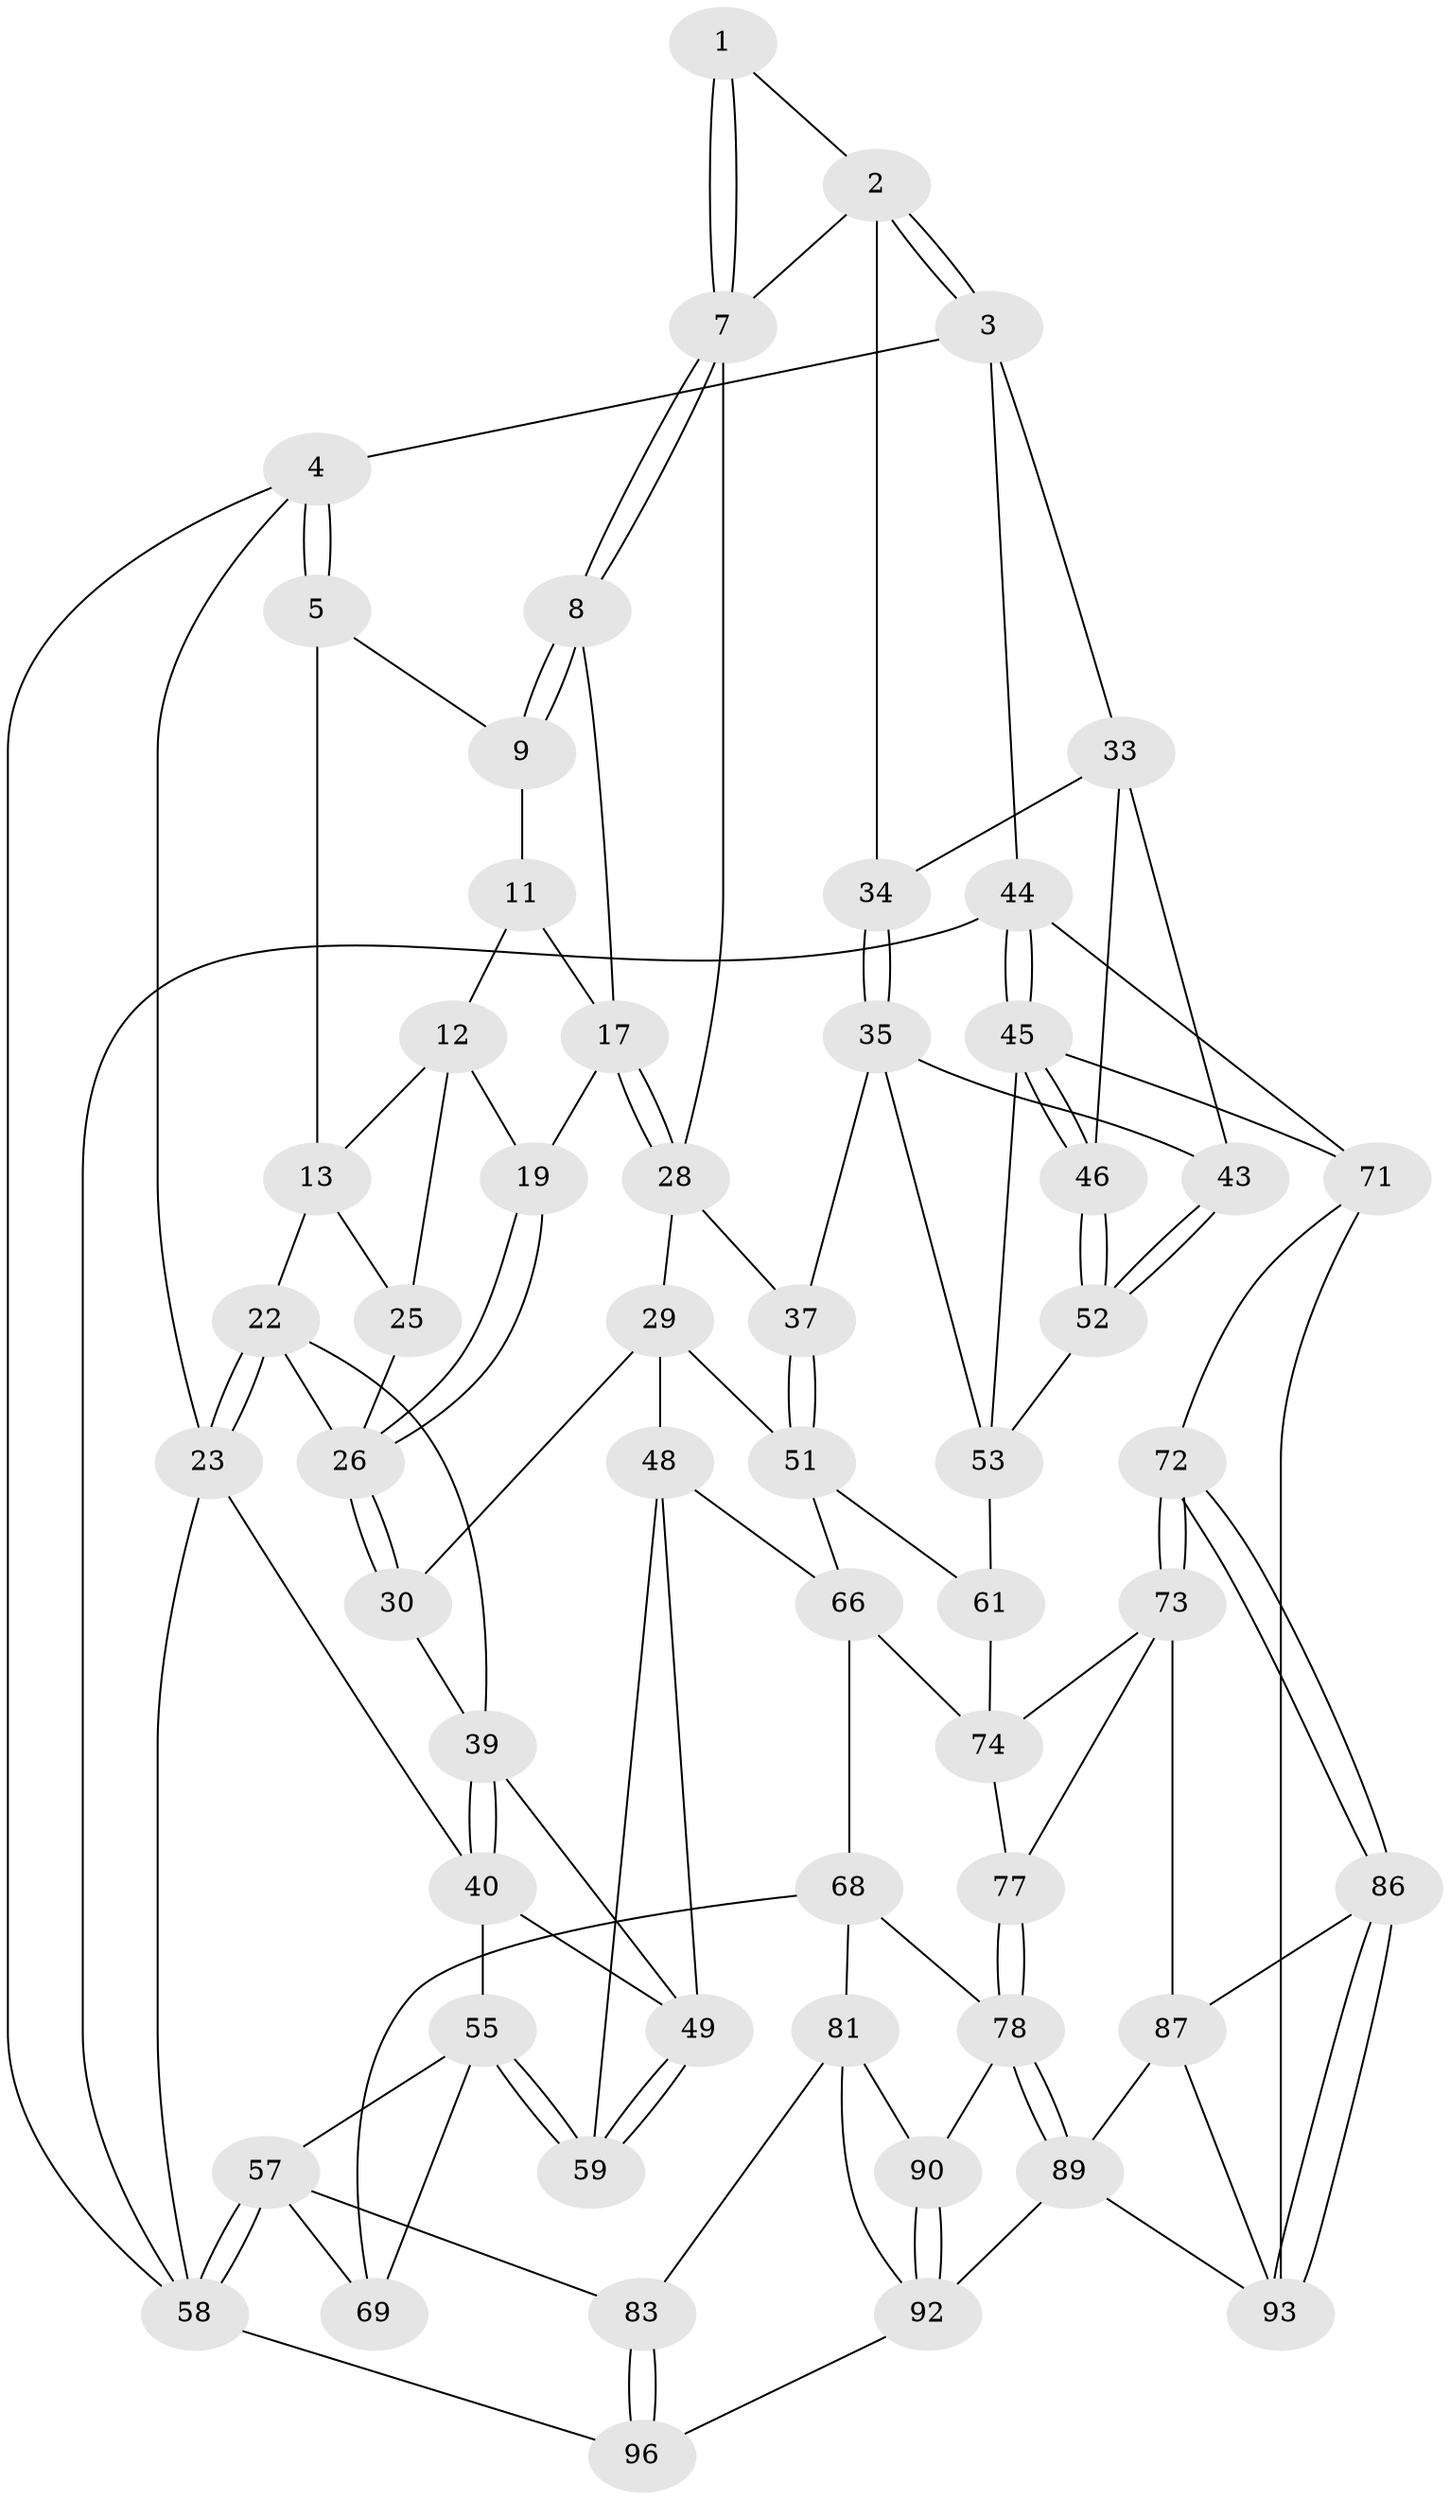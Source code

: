 // original degree distribution, {3: 0.020833333333333332, 4: 0.22916666666666666, 5: 0.5416666666666666, 6: 0.20833333333333334}
// Generated by graph-tools (version 1.1) at 2025/42/03/06/25 10:42:31]
// undirected, 58 vertices, 131 edges
graph export_dot {
graph [start="1"]
  node [color=gray90,style=filled];
  1 [pos="+0.5589593177200858+0"];
  2 [pos="+0.8537374398182128+0",super="+14"];
  3 [pos="+1+0",super="+32"];
  4 [pos="+0+0"];
  5 [pos="+0.11418690136364003+0",super="+6"];
  7 [pos="+0.5411310551193826+0.1437107477447255",super="+15"];
  8 [pos="+0.5119146713369163+0.13746003318357314",super="+16"];
  9 [pos="+0.4638564652493686+0",super="+10"];
  11 [pos="+0.4317448907242142+0.059852091151592186"];
  12 [pos="+0.1420204983244842+0",super="+20"];
  13 [pos="+0.119450818004839+0",super="+21"];
  17 [pos="+0.3921317227763832+0.16873446169685716",super="+18"];
  19 [pos="+0.2292922267274013+0.022306400313084673"];
  22 [pos="+0.03874327801001842+0.23072660102307027",super="+38"];
  23 [pos="+0+0.29920935954458067",super="+24"];
  25 [pos="+0.15525857687281733+0.21857528623625888"];
  26 [pos="+0.2394337856686925+0.2439696480263353",super="+27"];
  28 [pos="+0.3572828492317517+0.2582282717460519",super="+31"];
  29 [pos="+0.3162207215486713+0.2836190618829482",super="+47"];
  30 [pos="+0.29920125454725377+0.2820653257369009"];
  33 [pos="+0.8659690502694026+0.21657155486832422",super="+42"];
  34 [pos="+0.6701193200607847+0.1409398640830713"];
  35 [pos="+0.6868770694770724+0.3253493005588277",super="+36"];
  37 [pos="+0.5417402317923629+0.3681575599485536"];
  39 [pos="+0.11625575409571169+0.34406137800921643",super="+41"];
  40 [pos="+0.10213893906015604+0.3554799992967152",super="+54"];
  43 [pos="+0.7164262237291298+0.32643815775721796"];
  44 [pos="+1+0.5195158258745535",super="+64"];
  45 [pos="+0.9266821465318291+0.5569869729102805",super="+63"];
  46 [pos="+0.8604176431386744+0.473965822209388"];
  48 [pos="+0.3482023349745839+0.43475610345349014",super="+65"];
  49 [pos="+0.2403043359003453+0.43611631151882657",super="+50"];
  51 [pos="+0.4749878711702025+0.5002069703645748",super="+62"];
  52 [pos="+0.7813914556631755+0.4231835880308397"];
  53 [pos="+0.683153233441005+0.4429026899807177",super="+60"];
  55 [pos="+0.09858438219140822+0.5357415109493364",super="+56"];
  57 [pos="+0+0.6280110642075709",super="+76"];
  58 [pos="+0+0.6263416379459996",super="+70"];
  59 [pos="+0.20604942295721115+0.5061418645950913"];
  61 [pos="+0.661870833052644+0.5492806705529729"];
  66 [pos="+0.4555015280566383+0.5761671977771641",super="+67"];
  68 [pos="+0.2593163499670075+0.656953696994466",super="+80"];
  69 [pos="+0.17144223968598013+0.6241359540446434"];
  71 [pos="+0.8203350078716991+0.712934406198898",super="+85"];
  72 [pos="+0.8065983846117627+0.7196600310655018"];
  73 [pos="+0.6837760576285671+0.6925580688333826",super="+84"];
  74 [pos="+0.6535797658896317+0.6224797507497215",super="+75"];
  77 [pos="+0.48315971169655897+0.6818822849198225"];
  78 [pos="+0.45846680445848986+0.7383699686330704",super="+79"];
  81 [pos="+0.23268957140530275+0.7835904208327567",super="+82"];
  83 [pos="+0.13222036251237804+0.7951918848674722"];
  86 [pos="+0.7561546361430633+0.800391211005953"];
  87 [pos="+0.6269546994208034+0.8131515910234205",super="+88"];
  89 [pos="+0.49916801646460385+0.8085178415365862",super="+91"];
  90 [pos="+0.37820964110216676+0.7962230436688912"];
  92 [pos="+0.3763337863618364+1",super="+95"];
  93 [pos="+0.7158854390772418+1",super="+94"];
  96 [pos="+0+1"];
  1 -- 2;
  1 -- 7;
  1 -- 7;
  2 -- 3;
  2 -- 3;
  2 -- 34;
  2 -- 7;
  3 -- 4;
  3 -- 44 [weight=2];
  3 -- 33;
  4 -- 5;
  4 -- 5;
  4 -- 58;
  4 -- 23;
  5 -- 13;
  5 -- 9;
  7 -- 8;
  7 -- 8;
  7 -- 28;
  8 -- 9 [weight=2];
  8 -- 9;
  8 -- 17;
  9 -- 11;
  11 -- 12;
  11 -- 17;
  12 -- 13;
  12 -- 25;
  12 -- 19;
  13 -- 25;
  13 -- 22;
  17 -- 28;
  17 -- 28;
  17 -- 19;
  19 -- 26;
  19 -- 26;
  22 -- 23;
  22 -- 23;
  22 -- 26;
  22 -- 39;
  23 -- 40;
  23 -- 58;
  25 -- 26;
  26 -- 30;
  26 -- 30;
  28 -- 29;
  28 -- 37;
  29 -- 30;
  29 -- 48;
  29 -- 51;
  30 -- 39;
  33 -- 34;
  33 -- 43;
  33 -- 46;
  34 -- 35;
  34 -- 35;
  35 -- 43;
  35 -- 37;
  35 -- 53;
  37 -- 51;
  37 -- 51;
  39 -- 40;
  39 -- 40;
  39 -- 49;
  40 -- 49;
  40 -- 55;
  43 -- 52;
  43 -- 52;
  44 -- 45;
  44 -- 45;
  44 -- 58;
  44 -- 71;
  45 -- 46;
  45 -- 46;
  45 -- 53;
  45 -- 71;
  46 -- 52;
  46 -- 52;
  48 -- 49;
  48 -- 66;
  48 -- 59;
  49 -- 59;
  49 -- 59;
  51 -- 66;
  51 -- 61;
  52 -- 53;
  53 -- 61;
  55 -- 59;
  55 -- 59;
  55 -- 57;
  55 -- 69;
  57 -- 58;
  57 -- 58;
  57 -- 83;
  57 -- 69;
  58 -- 96;
  61 -- 74;
  66 -- 68;
  66 -- 74;
  68 -- 69;
  68 -- 81;
  68 -- 78;
  71 -- 72;
  71 -- 93;
  72 -- 73;
  72 -- 73;
  72 -- 86;
  72 -- 86;
  73 -- 74;
  73 -- 77;
  73 -- 87;
  74 -- 77;
  77 -- 78;
  77 -- 78;
  78 -- 89;
  78 -- 89;
  78 -- 90;
  81 -- 90;
  81 -- 83;
  81 -- 92;
  83 -- 96;
  83 -- 96;
  86 -- 87;
  86 -- 93;
  86 -- 93;
  87 -- 89;
  87 -- 93;
  89 -- 92;
  89 -- 93;
  90 -- 92;
  90 -- 92;
  92 -- 96;
}
